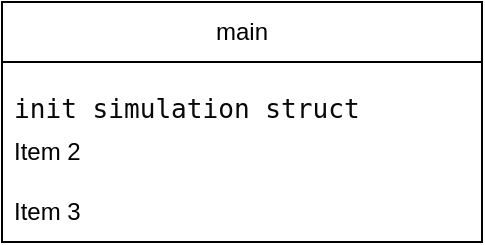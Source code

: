 <mxfile version="21.7.4" type="device">
  <diagram name="Page-1" id="yuHwd-v4a7XSz-UGZoRl">
    <mxGraphModel dx="1432" dy="765" grid="1" gridSize="10" guides="1" tooltips="1" connect="1" arrows="1" fold="1" page="1" pageScale="1" pageWidth="827" pageHeight="1169" math="0" shadow="0">
      <root>
        <mxCell id="0" />
        <mxCell id="1" parent="0" />
        <mxCell id="kfWuxYNZezF0UD8GJ-Rv-2" value="main" style="swimlane;fontStyle=0;childLayout=stackLayout;horizontal=1;startSize=30;horizontalStack=0;resizeParent=1;resizeParentMax=0;resizeLast=0;collapsible=1;marginBottom=0;whiteSpace=wrap;html=1;" vertex="1" parent="1">
          <mxGeometry x="80" y="40" width="240" height="120" as="geometry" />
        </mxCell>
        <mxCell id="kfWuxYNZezF0UD8GJ-Rv-3" value="&lt;pre style=&quot;background-color:#ffffff;color:#080808;font-family:&#39;JetBrains Mono&#39;,monospace;font-size:9.8pt;&quot;&gt;init_simulation_struct&lt;/pre&gt;" style="text;strokeColor=none;fillColor=none;align=left;verticalAlign=middle;spacingLeft=4;spacingRight=4;overflow=hidden;points=[[0,0.5],[1,0.5]];portConstraint=eastwest;rotatable=0;whiteSpace=wrap;html=1;" vertex="1" parent="kfWuxYNZezF0UD8GJ-Rv-2">
          <mxGeometry y="30" width="240" height="30" as="geometry" />
        </mxCell>
        <mxCell id="kfWuxYNZezF0UD8GJ-Rv-4" value="Item 2" style="text;strokeColor=none;fillColor=none;align=left;verticalAlign=middle;spacingLeft=4;spacingRight=4;overflow=hidden;points=[[0,0.5],[1,0.5]];portConstraint=eastwest;rotatable=0;whiteSpace=wrap;html=1;" vertex="1" parent="kfWuxYNZezF0UD8GJ-Rv-2">
          <mxGeometry y="60" width="240" height="30" as="geometry" />
        </mxCell>
        <mxCell id="kfWuxYNZezF0UD8GJ-Rv-5" value="Item 3" style="text;strokeColor=none;fillColor=none;align=left;verticalAlign=middle;spacingLeft=4;spacingRight=4;overflow=hidden;points=[[0,0.5],[1,0.5]];portConstraint=eastwest;rotatable=0;whiteSpace=wrap;html=1;" vertex="1" parent="kfWuxYNZezF0UD8GJ-Rv-2">
          <mxGeometry y="90" width="240" height="30" as="geometry" />
        </mxCell>
      </root>
    </mxGraphModel>
  </diagram>
</mxfile>
